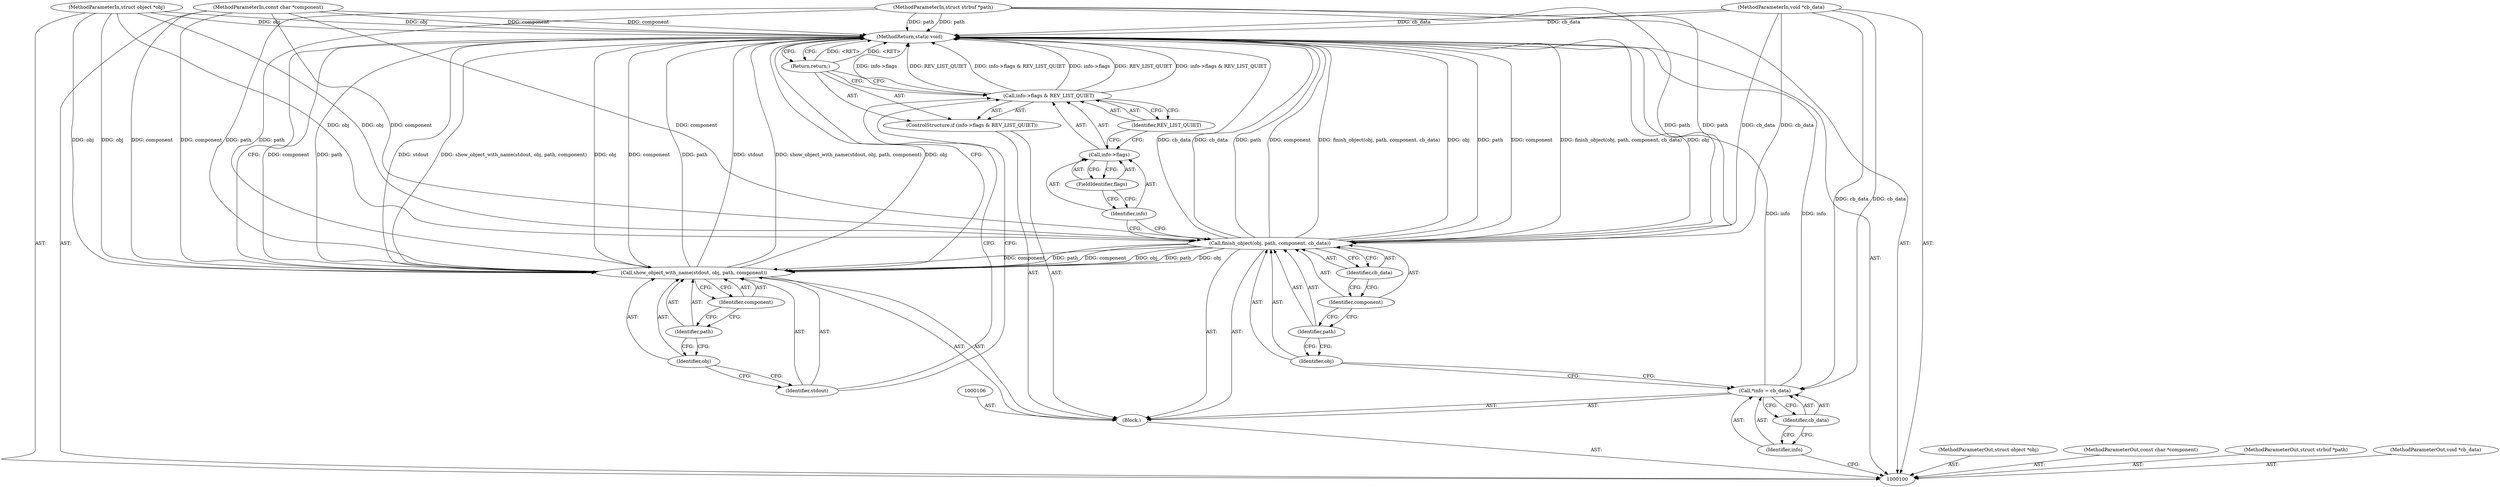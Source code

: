 digraph "1_git_de1e67d0703894cb6ea782e36abb63976ab07e60_2" {
"1000127" [label="(MethodReturn,static void)"];
"1000101" [label="(MethodParameterIn,struct object *obj)"];
"1000166" [label="(MethodParameterOut,struct object *obj)"];
"1000103" [label="(MethodParameterIn,const char *component)"];
"1000168" [label="(MethodParameterOut,const char *component)"];
"1000102" [label="(MethodParameterIn,struct strbuf *path)"];
"1000167" [label="(MethodParameterOut,struct strbuf *path)"];
"1000104" [label="(MethodParameterIn,void *cb_data)"];
"1000169" [label="(MethodParameterOut,void *cb_data)"];
"1000105" [label="(Block,)"];
"1000107" [label="(Call,*info = cb_data)"];
"1000108" [label="(Identifier,info)"];
"1000109" [label="(Identifier,cb_data)"];
"1000110" [label="(Call,finish_object(obj, path, component, cb_data))"];
"1000111" [label="(Identifier,obj)"];
"1000112" [label="(Identifier,path)"];
"1000113" [label="(Identifier,component)"];
"1000114" [label="(Identifier,cb_data)"];
"1000119" [label="(FieldIdentifier,flags)"];
"1000115" [label="(ControlStructure,if (info->flags & REV_LIST_QUIET))"];
"1000120" [label="(Identifier,REV_LIST_QUIET)"];
"1000116" [label="(Call,info->flags & REV_LIST_QUIET)"];
"1000117" [label="(Call,info->flags)"];
"1000118" [label="(Identifier,info)"];
"1000121" [label="(Return,return;)"];
"1000122" [label="(Call,show_object_with_name(stdout, obj, path, component))"];
"1000123" [label="(Identifier,stdout)"];
"1000124" [label="(Identifier,obj)"];
"1000125" [label="(Identifier,path)"];
"1000126" [label="(Identifier,component)"];
"1000127" -> "1000100"  [label="AST: "];
"1000127" -> "1000121"  [label="CFG: "];
"1000127" -> "1000122"  [label="CFG: "];
"1000116" -> "1000127"  [label="DDG: info->flags"];
"1000116" -> "1000127"  [label="DDG: REV_LIST_QUIET"];
"1000116" -> "1000127"  [label="DDG: info->flags & REV_LIST_QUIET"];
"1000122" -> "1000127"  [label="DDG: component"];
"1000122" -> "1000127"  [label="DDG: path"];
"1000122" -> "1000127"  [label="DDG: stdout"];
"1000122" -> "1000127"  [label="DDG: show_object_with_name(stdout, obj, path, component)"];
"1000122" -> "1000127"  [label="DDG: obj"];
"1000107" -> "1000127"  [label="DDG: info"];
"1000104" -> "1000127"  [label="DDG: cb_data"];
"1000110" -> "1000127"  [label="DDG: cb_data"];
"1000110" -> "1000127"  [label="DDG: path"];
"1000110" -> "1000127"  [label="DDG: component"];
"1000110" -> "1000127"  [label="DDG: finish_object(obj, path, component, cb_data)"];
"1000110" -> "1000127"  [label="DDG: obj"];
"1000103" -> "1000127"  [label="DDG: component"];
"1000102" -> "1000127"  [label="DDG: path"];
"1000101" -> "1000127"  [label="DDG: obj"];
"1000121" -> "1000127"  [label="DDG: <RET>"];
"1000101" -> "1000100"  [label="AST: "];
"1000101" -> "1000127"  [label="DDG: obj"];
"1000101" -> "1000110"  [label="DDG: obj"];
"1000101" -> "1000122"  [label="DDG: obj"];
"1000166" -> "1000100"  [label="AST: "];
"1000103" -> "1000100"  [label="AST: "];
"1000103" -> "1000127"  [label="DDG: component"];
"1000103" -> "1000110"  [label="DDG: component"];
"1000103" -> "1000122"  [label="DDG: component"];
"1000168" -> "1000100"  [label="AST: "];
"1000102" -> "1000100"  [label="AST: "];
"1000102" -> "1000127"  [label="DDG: path"];
"1000102" -> "1000110"  [label="DDG: path"];
"1000102" -> "1000122"  [label="DDG: path"];
"1000167" -> "1000100"  [label="AST: "];
"1000104" -> "1000100"  [label="AST: "];
"1000104" -> "1000127"  [label="DDG: cb_data"];
"1000104" -> "1000107"  [label="DDG: cb_data"];
"1000104" -> "1000110"  [label="DDG: cb_data"];
"1000169" -> "1000100"  [label="AST: "];
"1000105" -> "1000100"  [label="AST: "];
"1000106" -> "1000105"  [label="AST: "];
"1000107" -> "1000105"  [label="AST: "];
"1000110" -> "1000105"  [label="AST: "];
"1000115" -> "1000105"  [label="AST: "];
"1000122" -> "1000105"  [label="AST: "];
"1000107" -> "1000105"  [label="AST: "];
"1000107" -> "1000109"  [label="CFG: "];
"1000108" -> "1000107"  [label="AST: "];
"1000109" -> "1000107"  [label="AST: "];
"1000111" -> "1000107"  [label="CFG: "];
"1000107" -> "1000127"  [label="DDG: info"];
"1000104" -> "1000107"  [label="DDG: cb_data"];
"1000108" -> "1000107"  [label="AST: "];
"1000108" -> "1000100"  [label="CFG: "];
"1000109" -> "1000108"  [label="CFG: "];
"1000109" -> "1000107"  [label="AST: "];
"1000109" -> "1000108"  [label="CFG: "];
"1000107" -> "1000109"  [label="CFG: "];
"1000110" -> "1000105"  [label="AST: "];
"1000110" -> "1000114"  [label="CFG: "];
"1000111" -> "1000110"  [label="AST: "];
"1000112" -> "1000110"  [label="AST: "];
"1000113" -> "1000110"  [label="AST: "];
"1000114" -> "1000110"  [label="AST: "];
"1000118" -> "1000110"  [label="CFG: "];
"1000110" -> "1000127"  [label="DDG: cb_data"];
"1000110" -> "1000127"  [label="DDG: path"];
"1000110" -> "1000127"  [label="DDG: component"];
"1000110" -> "1000127"  [label="DDG: finish_object(obj, path, component, cb_data)"];
"1000110" -> "1000127"  [label="DDG: obj"];
"1000101" -> "1000110"  [label="DDG: obj"];
"1000102" -> "1000110"  [label="DDG: path"];
"1000103" -> "1000110"  [label="DDG: component"];
"1000104" -> "1000110"  [label="DDG: cb_data"];
"1000110" -> "1000122"  [label="DDG: obj"];
"1000110" -> "1000122"  [label="DDG: path"];
"1000110" -> "1000122"  [label="DDG: component"];
"1000111" -> "1000110"  [label="AST: "];
"1000111" -> "1000107"  [label="CFG: "];
"1000112" -> "1000111"  [label="CFG: "];
"1000112" -> "1000110"  [label="AST: "];
"1000112" -> "1000111"  [label="CFG: "];
"1000113" -> "1000112"  [label="CFG: "];
"1000113" -> "1000110"  [label="AST: "];
"1000113" -> "1000112"  [label="CFG: "];
"1000114" -> "1000113"  [label="CFG: "];
"1000114" -> "1000110"  [label="AST: "];
"1000114" -> "1000113"  [label="CFG: "];
"1000110" -> "1000114"  [label="CFG: "];
"1000119" -> "1000117"  [label="AST: "];
"1000119" -> "1000118"  [label="CFG: "];
"1000117" -> "1000119"  [label="CFG: "];
"1000115" -> "1000105"  [label="AST: "];
"1000116" -> "1000115"  [label="AST: "];
"1000121" -> "1000115"  [label="AST: "];
"1000120" -> "1000116"  [label="AST: "];
"1000120" -> "1000117"  [label="CFG: "];
"1000116" -> "1000120"  [label="CFG: "];
"1000116" -> "1000115"  [label="AST: "];
"1000116" -> "1000120"  [label="CFG: "];
"1000117" -> "1000116"  [label="AST: "];
"1000120" -> "1000116"  [label="AST: "];
"1000121" -> "1000116"  [label="CFG: "];
"1000123" -> "1000116"  [label="CFG: "];
"1000116" -> "1000127"  [label="DDG: info->flags"];
"1000116" -> "1000127"  [label="DDG: REV_LIST_QUIET"];
"1000116" -> "1000127"  [label="DDG: info->flags & REV_LIST_QUIET"];
"1000117" -> "1000116"  [label="AST: "];
"1000117" -> "1000119"  [label="CFG: "];
"1000118" -> "1000117"  [label="AST: "];
"1000119" -> "1000117"  [label="AST: "];
"1000120" -> "1000117"  [label="CFG: "];
"1000118" -> "1000117"  [label="AST: "];
"1000118" -> "1000110"  [label="CFG: "];
"1000119" -> "1000118"  [label="CFG: "];
"1000121" -> "1000115"  [label="AST: "];
"1000121" -> "1000116"  [label="CFG: "];
"1000127" -> "1000121"  [label="CFG: "];
"1000121" -> "1000127"  [label="DDG: <RET>"];
"1000122" -> "1000105"  [label="AST: "];
"1000122" -> "1000126"  [label="CFG: "];
"1000123" -> "1000122"  [label="AST: "];
"1000124" -> "1000122"  [label="AST: "];
"1000125" -> "1000122"  [label="AST: "];
"1000126" -> "1000122"  [label="AST: "];
"1000127" -> "1000122"  [label="CFG: "];
"1000122" -> "1000127"  [label="DDG: component"];
"1000122" -> "1000127"  [label="DDG: path"];
"1000122" -> "1000127"  [label="DDG: stdout"];
"1000122" -> "1000127"  [label="DDG: show_object_with_name(stdout, obj, path, component)"];
"1000122" -> "1000127"  [label="DDG: obj"];
"1000110" -> "1000122"  [label="DDG: obj"];
"1000110" -> "1000122"  [label="DDG: path"];
"1000110" -> "1000122"  [label="DDG: component"];
"1000101" -> "1000122"  [label="DDG: obj"];
"1000102" -> "1000122"  [label="DDG: path"];
"1000103" -> "1000122"  [label="DDG: component"];
"1000123" -> "1000122"  [label="AST: "];
"1000123" -> "1000116"  [label="CFG: "];
"1000124" -> "1000123"  [label="CFG: "];
"1000124" -> "1000122"  [label="AST: "];
"1000124" -> "1000123"  [label="CFG: "];
"1000125" -> "1000124"  [label="CFG: "];
"1000125" -> "1000122"  [label="AST: "];
"1000125" -> "1000124"  [label="CFG: "];
"1000126" -> "1000125"  [label="CFG: "];
"1000126" -> "1000122"  [label="AST: "];
"1000126" -> "1000125"  [label="CFG: "];
"1000122" -> "1000126"  [label="CFG: "];
}

